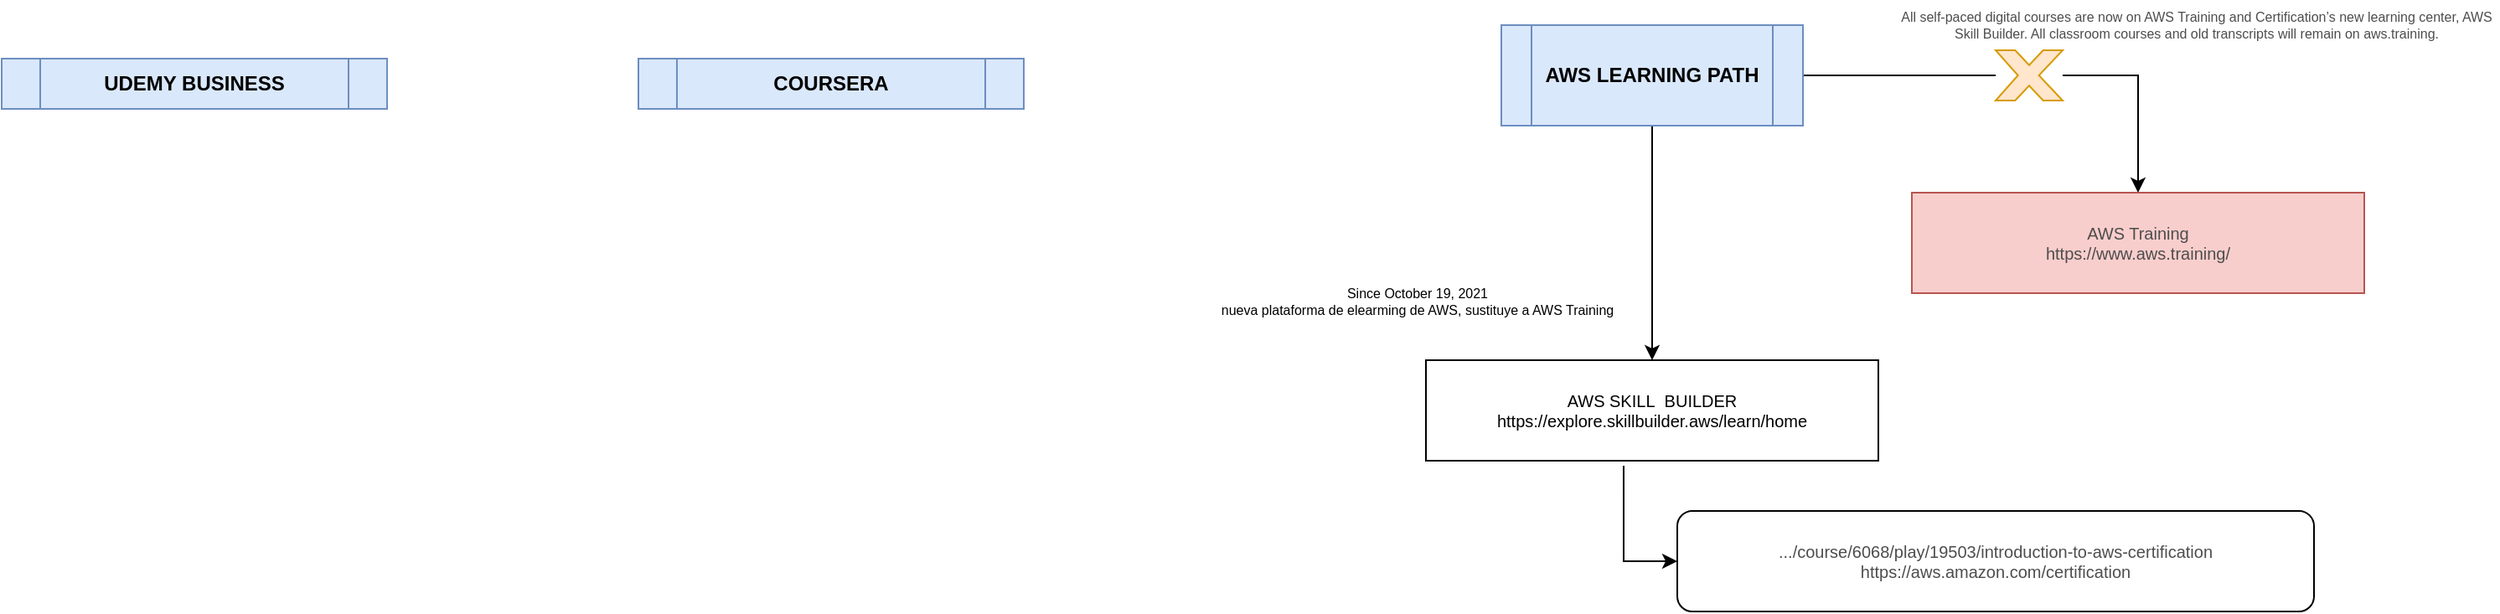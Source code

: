 <mxfile version="15.5.7" type="github">
  <diagram id="KEv1M6iN3db5MiAupULR" name="Page-1">
    <mxGraphModel dx="2272" dy="802" grid="1" gridSize="10" guides="1" tooltips="1" connect="1" arrows="1" fold="1" page="1" pageScale="1" pageWidth="850" pageHeight="1100" math="0" shadow="0">
      <root>
        <mxCell id="0" />
        <mxCell id="1" parent="0" />
        <mxCell id="sYqm0jYEy3haPevt1rFF-3" value="" style="edgeStyle=orthogonalEdgeStyle;rounded=0;orthogonalLoop=1;jettySize=auto;html=1;exitX=0.5;exitY=1;exitDx=0;exitDy=0;" parent="1" source="nZc_73Oy2-s8aW7Hdju8-3" target="sYqm0jYEy3haPevt1rFF-2" edge="1">
          <mxGeometry relative="1" as="geometry">
            <mxPoint x="410" y="90" as="sourcePoint" />
          </mxGeometry>
        </mxCell>
        <mxCell id="sYqm0jYEy3haPevt1rFF-6" style="edgeStyle=orthogonalEdgeStyle;rounded=0;orthogonalLoop=1;jettySize=auto;html=1;startArrow=none;" parent="1" source="sYqm0jYEy3haPevt1rFF-7" target="sYqm0jYEy3haPevt1rFF-5" edge="1">
          <mxGeometry relative="1" as="geometry">
            <mxPoint x="500" y="60" as="targetPoint" />
            <Array as="points">
              <mxPoint x="635" y="60" />
            </Array>
          </mxGeometry>
        </mxCell>
        <mxCell id="sYqm0jYEy3haPevt1rFF-2" value="AWS SKILL&amp;nbsp; BUILDER&lt;br style=&quot;font-size: 10px;&quot;&gt;https://explore.skillbuilder.aws/learn/home" style="rounded=0;whiteSpace=wrap;html=1;fontSize=10;" parent="1" vertex="1">
          <mxGeometry x="210" y="230" width="270" height="60" as="geometry" />
        </mxCell>
        <mxCell id="sYqm0jYEy3haPevt1rFF-4" value="Since October 19, 2021&lt;br&gt;nueva plataforma de elearming de AWS, sustituye a AWS Training" style="text;html=1;strokeColor=none;fillColor=none;align=center;verticalAlign=middle;whiteSpace=wrap;rounded=0;fontSize=8;" parent="1" vertex="1">
          <mxGeometry x="80" y="180" width="250" height="30" as="geometry" />
        </mxCell>
        <mxCell id="nZc_73Oy2-s8aW7Hdju8-2" style="edgeStyle=orthogonalEdgeStyle;rounded=0;orthogonalLoop=1;jettySize=auto;html=1;exitX=0.437;exitY=1.05;exitDx=0;exitDy=0;entryX=0;entryY=0.5;entryDx=0;entryDy=0;fontSize=8;fontColor=#4D4D4D;exitPerimeter=0;" edge="1" parent="1" source="sYqm0jYEy3haPevt1rFF-2" target="nZc_73Oy2-s8aW7Hdju8-1">
          <mxGeometry relative="1" as="geometry" />
        </mxCell>
        <mxCell id="sYqm0jYEy3haPevt1rFF-5" value="AWS Training&lt;br style=&quot;font-size: 10px;&quot;&gt;https://www.aws.training/" style="rounded=0;whiteSpace=wrap;html=1;fillColor=#f8cecc;strokeColor=#b85450;fontColor=#4D4D4D;fontSize=10;" parent="1" vertex="1">
          <mxGeometry x="500" y="130" width="270" height="60" as="geometry" />
        </mxCell>
        <mxCell id="sYqm0jYEy3haPevt1rFF-7" value="" style="verticalLabelPosition=bottom;verticalAlign=top;html=1;shape=mxgraph.basic.x;fillColor=#ffe6cc;strokeColor=#d79b00;" parent="1" vertex="1">
          <mxGeometry x="550" y="45" width="40" height="30" as="geometry" />
        </mxCell>
        <mxCell id="sYqm0jYEy3haPevt1rFF-9" value="" style="edgeStyle=orthogonalEdgeStyle;rounded=0;orthogonalLoop=1;jettySize=auto;html=1;endArrow=none;exitX=1;exitY=0.5;exitDx=0;exitDy=0;" parent="1" source="nZc_73Oy2-s8aW7Hdju8-3" target="sYqm0jYEy3haPevt1rFF-7" edge="1">
          <mxGeometry relative="1" as="geometry">
            <mxPoint x="635" y="130" as="targetPoint" />
            <mxPoint x="470" y="60" as="sourcePoint" />
          </mxGeometry>
        </mxCell>
        <mxCell id="sYqm0jYEy3haPevt1rFF-10" value="All self-paced digital courses are now on AWS Training and Certification’s new learning center, AWS Skill Builder. All classroom courses and old transcripts will remain on aws.training." style="text;html=1;strokeColor=none;fillColor=none;align=center;verticalAlign=middle;whiteSpace=wrap;rounded=0;fontColor=#4D4D4D;fontSize=8;" parent="1" vertex="1">
          <mxGeometry x="490" y="15" width="360" height="30" as="geometry" />
        </mxCell>
        <mxCell id="nZc_73Oy2-s8aW7Hdju8-1" value=".../course/6068/play/19503/introduction-to-aws-certification&lt;br&gt;https://aws.amazon.com/certification" style="rounded=1;whiteSpace=wrap;html=1;fontSize=10;fontColor=#4D4D4D;" vertex="1" parent="1">
          <mxGeometry x="360" y="320" width="380" height="60" as="geometry" />
        </mxCell>
        <mxCell id="nZc_73Oy2-s8aW7Hdju8-3" value="AWS LEARNING PATH" style="shape=process;whiteSpace=wrap;html=1;backgroundOutline=1;fontSize=12;fontStyle=1;fillColor=#dae8fc;strokeColor=#6c8ebf;" vertex="1" parent="1">
          <mxGeometry x="255" y="30" width="180" height="60" as="geometry" />
        </mxCell>
        <mxCell id="nZc_73Oy2-s8aW7Hdju8-4" value="COURSERA&lt;br&gt;" style="shape=process;whiteSpace=wrap;html=1;backgroundOutline=1;fontSize=12;fontStyle=1;fillColor=#dae8fc;strokeColor=#6c8ebf;" vertex="1" parent="1">
          <mxGeometry x="-260" y="50" width="230" height="30" as="geometry" />
        </mxCell>
        <mxCell id="nZc_73Oy2-s8aW7Hdju8-5" value="UDEMY BUSINESS" style="shape=process;whiteSpace=wrap;html=1;backgroundOutline=1;fontSize=12;fontStyle=1;fillColor=#dae8fc;strokeColor=#6c8ebf;" vertex="1" parent="1">
          <mxGeometry x="-640" y="50" width="230" height="30" as="geometry" />
        </mxCell>
      </root>
    </mxGraphModel>
  </diagram>
</mxfile>
